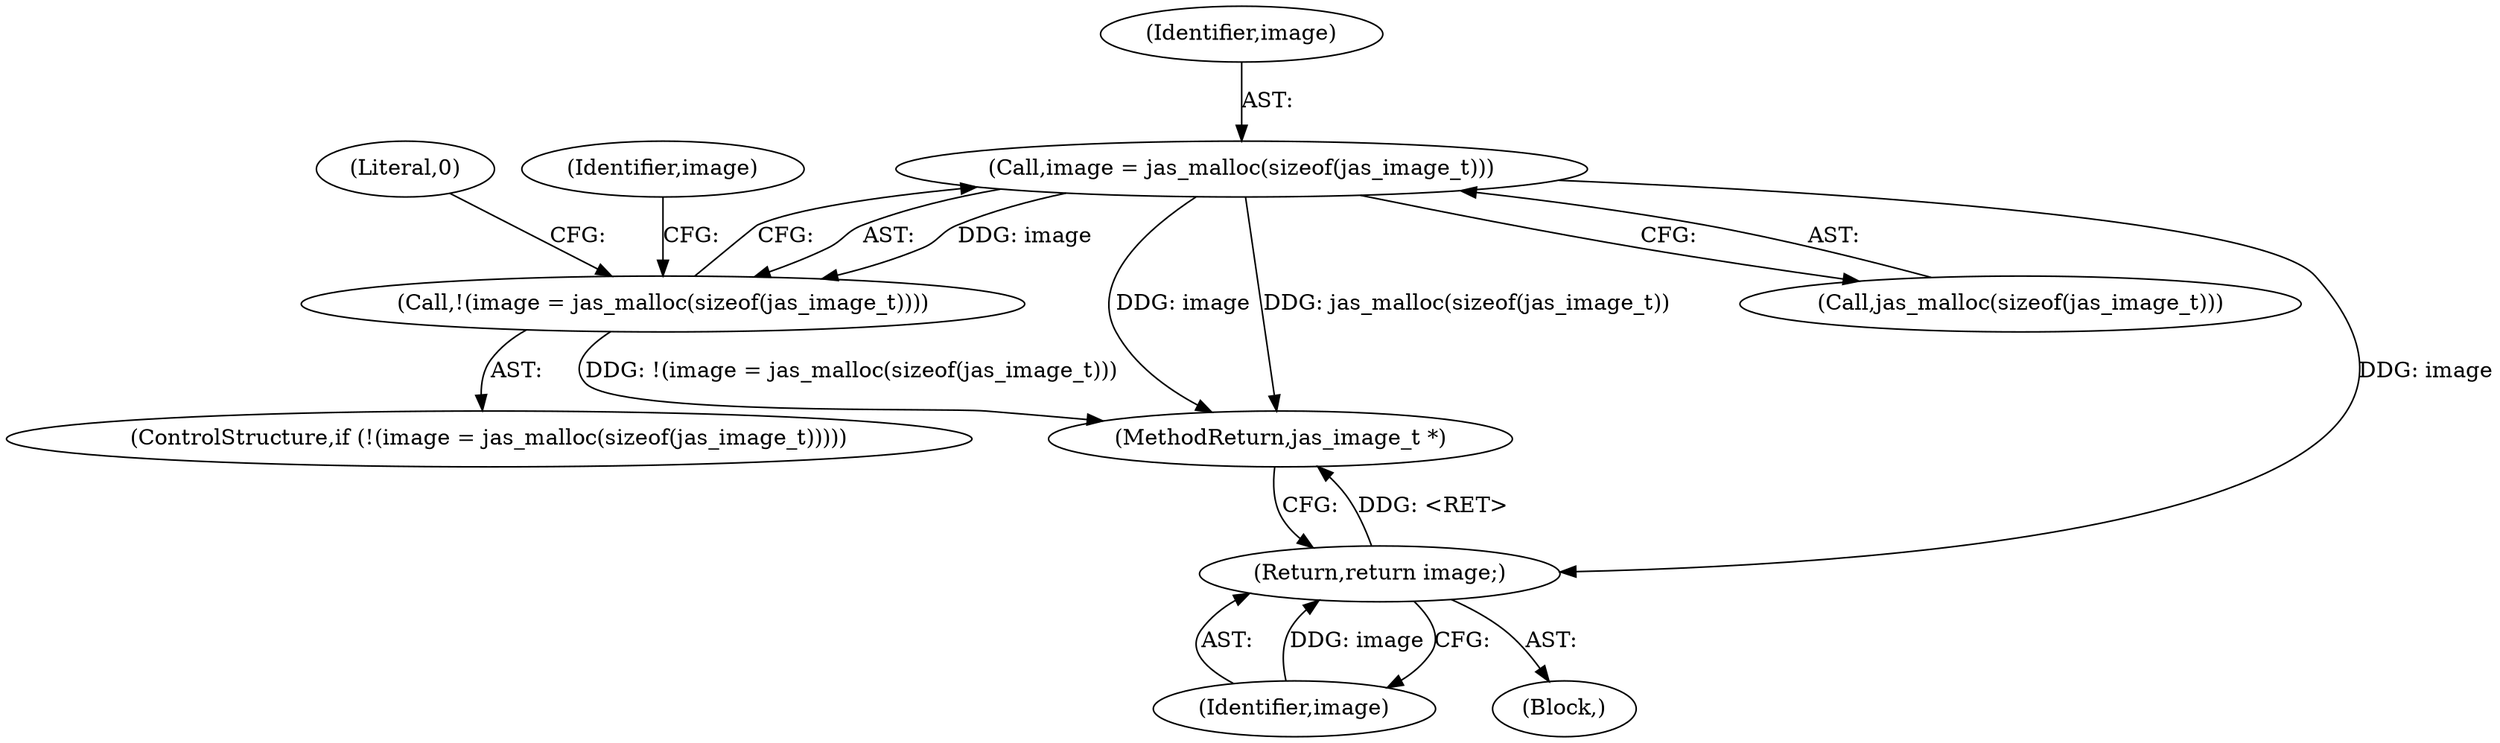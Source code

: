 digraph "0_jasper_d42b2388f7f8e0332c846675133acea151fc557a_13@API" {
"1000106" [label="(Call,image = jas_malloc(sizeof(jas_image_t)))"];
"1000105" [label="(Call,!(image = jas_malloc(sizeof(jas_image_t))))"];
"1000159" [label="(Return,return image;)"];
"1000104" [label="(ControlStructure,if (!(image = jas_malloc(sizeof(jas_image_t)))))"];
"1000160" [label="(Identifier,image)"];
"1000107" [label="(Identifier,image)"];
"1000159" [label="(Return,return image;)"];
"1000105" [label="(Call,!(image = jas_malloc(sizeof(jas_image_t))))"];
"1000113" [label="(Literal,0)"];
"1000161" [label="(MethodReturn,jas_image_t *)"];
"1000106" [label="(Call,image = jas_malloc(sizeof(jas_image_t)))"];
"1000102" [label="(Block,)"];
"1000108" [label="(Call,jas_malloc(sizeof(jas_image_t)))"];
"1000116" [label="(Identifier,image)"];
"1000106" -> "1000105"  [label="AST: "];
"1000106" -> "1000108"  [label="CFG: "];
"1000107" -> "1000106"  [label="AST: "];
"1000108" -> "1000106"  [label="AST: "];
"1000105" -> "1000106"  [label="CFG: "];
"1000106" -> "1000161"  [label="DDG: jas_malloc(sizeof(jas_image_t))"];
"1000106" -> "1000161"  [label="DDG: image"];
"1000106" -> "1000105"  [label="DDG: image"];
"1000106" -> "1000159"  [label="DDG: image"];
"1000105" -> "1000104"  [label="AST: "];
"1000113" -> "1000105"  [label="CFG: "];
"1000116" -> "1000105"  [label="CFG: "];
"1000105" -> "1000161"  [label="DDG: !(image = jas_malloc(sizeof(jas_image_t)))"];
"1000159" -> "1000102"  [label="AST: "];
"1000159" -> "1000160"  [label="CFG: "];
"1000160" -> "1000159"  [label="AST: "];
"1000161" -> "1000159"  [label="CFG: "];
"1000159" -> "1000161"  [label="DDG: <RET>"];
"1000160" -> "1000159"  [label="DDG: image"];
}
